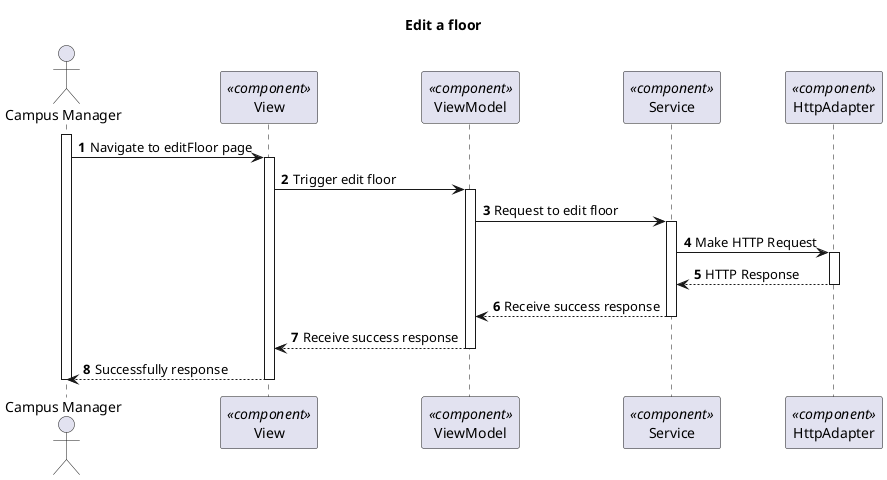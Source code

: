@startuml Process View - Level 3

autonumber
skinparam packageStyle rect

title Edit a floor

actor "Campus Manager" as CM
participant "View" as view <<component>>
participant "ViewModel" as viewModel <<component>>
participant "Service" as service <<component>>
participant "HttpAdapter" as httpAdapter <<component>>

activate CM
CM -> view : Navigate to editFloor page
activate view
view -> viewModel : Trigger edit floor

activate viewModel
viewModel -> service : Request to edit floor

activate service
service -> httpAdapter : Make HTTP Request
activate httpAdapter
httpAdapter --> service : HTTP Response
deactivate httpAdapter

service --> viewModel : Receive success response
deactivate service

viewModel --> view : Receive success response
deactivate viewModel

view --> CM : Successfully response
deactivate view

deactivate CM
@enduml
